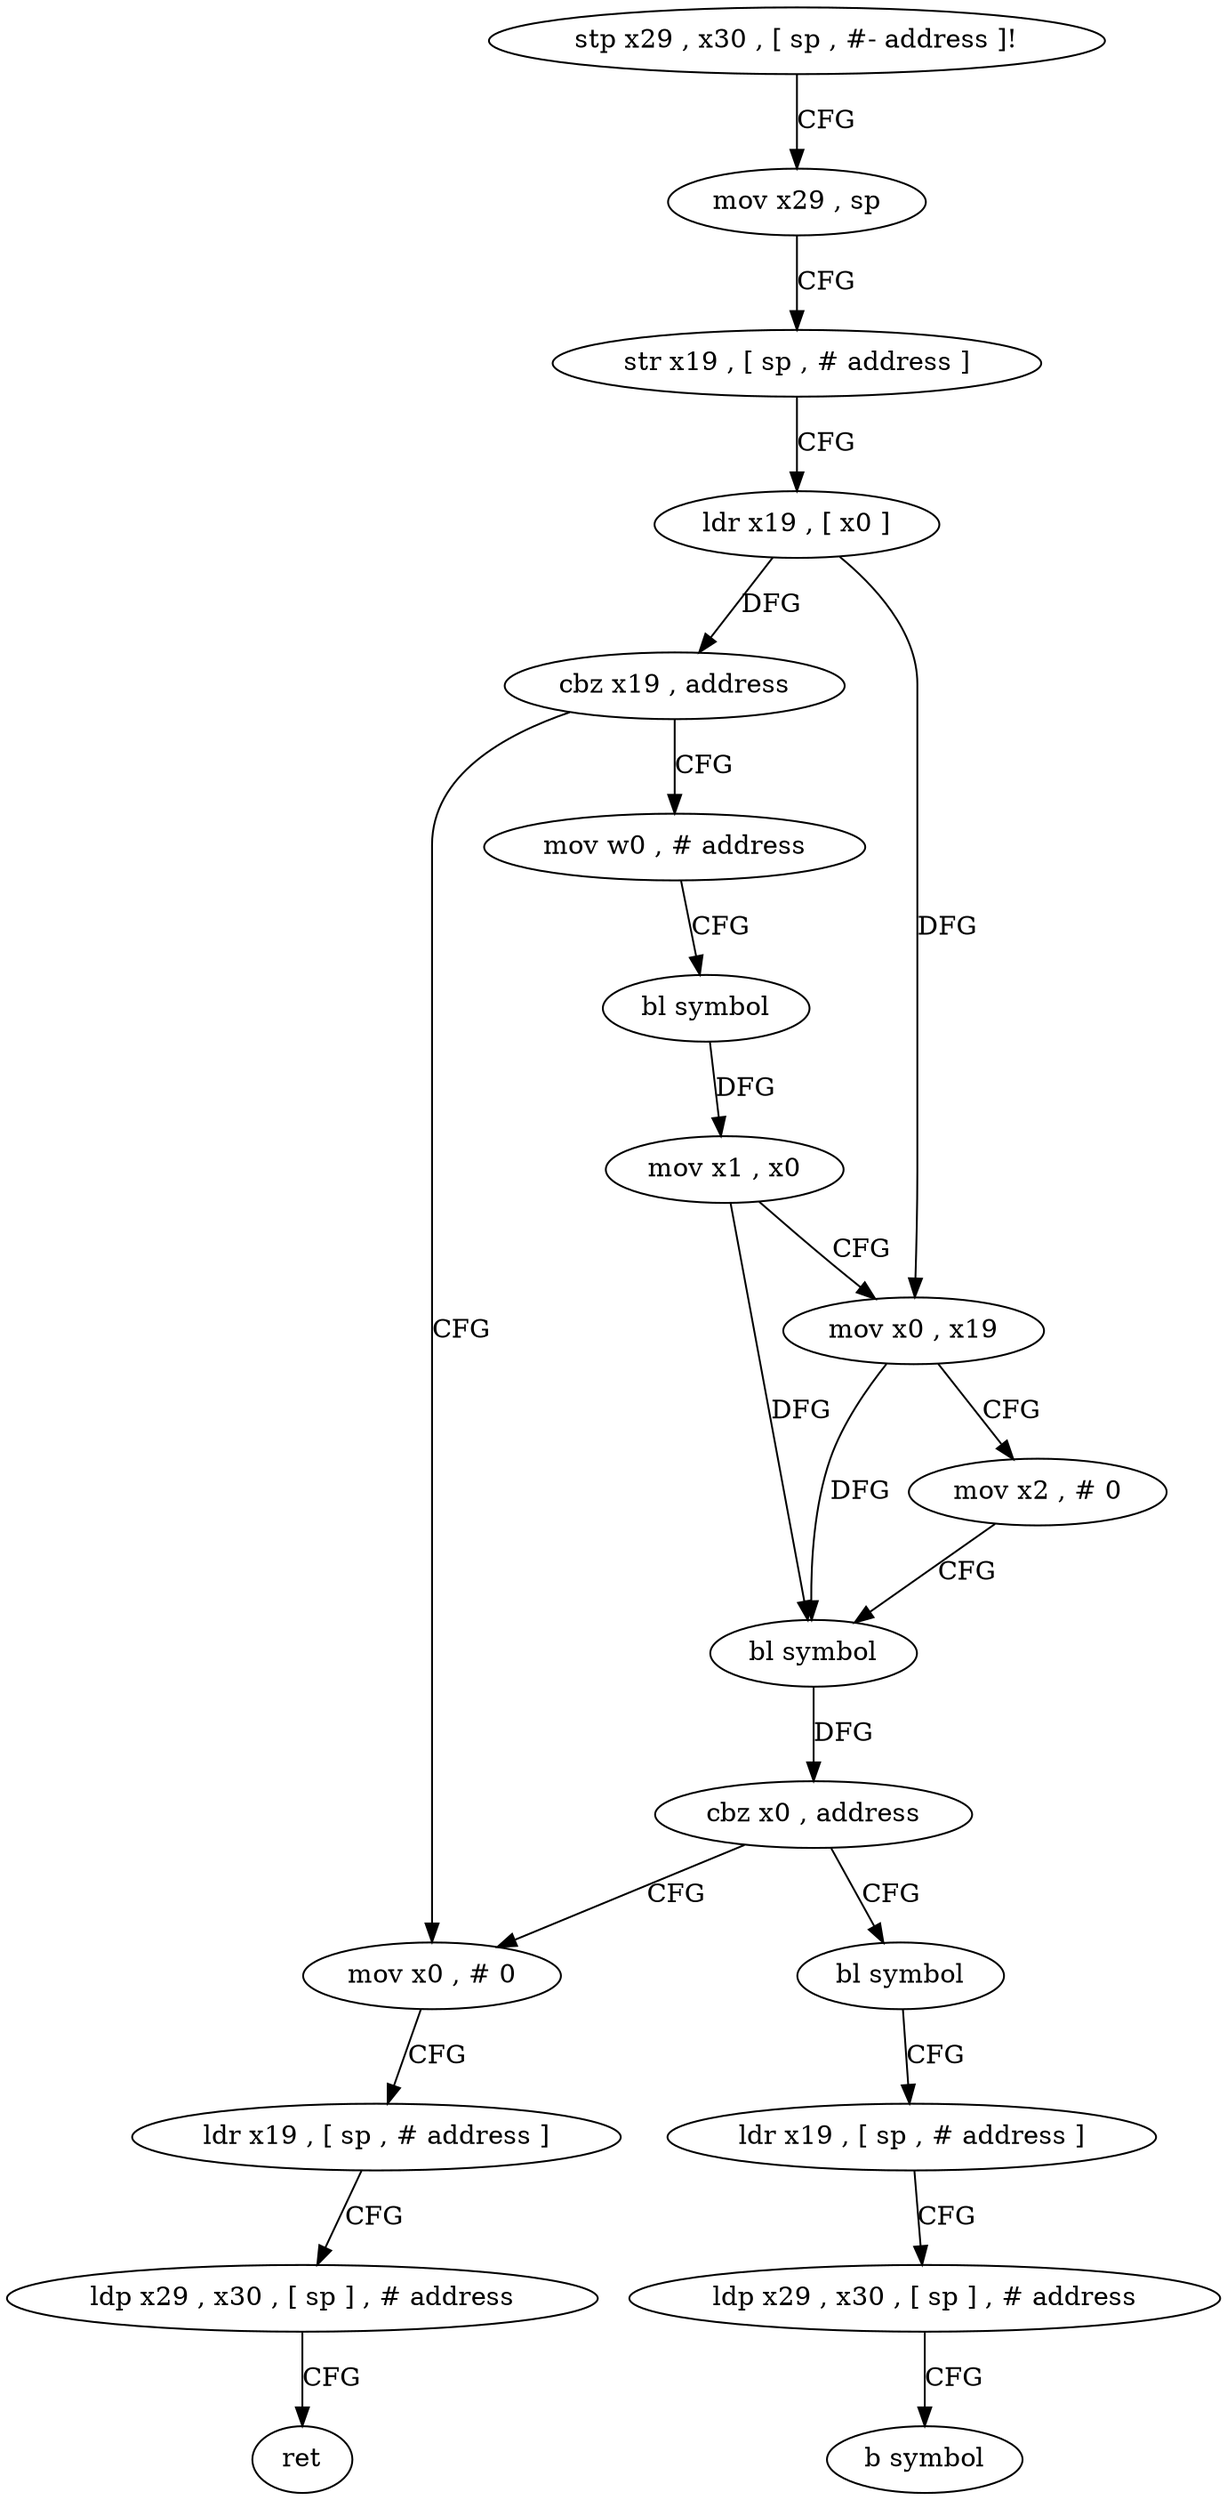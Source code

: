 digraph "func" {
"92320" [label = "stp x29 , x30 , [ sp , #- address ]!" ]
"92324" [label = "mov x29 , sp" ]
"92328" [label = "str x19 , [ sp , # address ]" ]
"92332" [label = "ldr x19 , [ x0 ]" ]
"92336" [label = "cbz x19 , address" ]
"92384" [label = "mov x0 , # 0" ]
"92340" [label = "mov w0 , # address" ]
"92388" [label = "ldr x19 , [ sp , # address ]" ]
"92392" [label = "ldp x29 , x30 , [ sp ] , # address" ]
"92396" [label = "ret" ]
"92344" [label = "bl symbol" ]
"92348" [label = "mov x1 , x0" ]
"92352" [label = "mov x0 , x19" ]
"92356" [label = "mov x2 , # 0" ]
"92360" [label = "bl symbol" ]
"92364" [label = "cbz x0 , address" ]
"92368" [label = "bl symbol" ]
"92372" [label = "ldr x19 , [ sp , # address ]" ]
"92376" [label = "ldp x29 , x30 , [ sp ] , # address" ]
"92380" [label = "b symbol" ]
"92320" -> "92324" [ label = "CFG" ]
"92324" -> "92328" [ label = "CFG" ]
"92328" -> "92332" [ label = "CFG" ]
"92332" -> "92336" [ label = "DFG" ]
"92332" -> "92352" [ label = "DFG" ]
"92336" -> "92384" [ label = "CFG" ]
"92336" -> "92340" [ label = "CFG" ]
"92384" -> "92388" [ label = "CFG" ]
"92340" -> "92344" [ label = "CFG" ]
"92388" -> "92392" [ label = "CFG" ]
"92392" -> "92396" [ label = "CFG" ]
"92344" -> "92348" [ label = "DFG" ]
"92348" -> "92352" [ label = "CFG" ]
"92348" -> "92360" [ label = "DFG" ]
"92352" -> "92356" [ label = "CFG" ]
"92352" -> "92360" [ label = "DFG" ]
"92356" -> "92360" [ label = "CFG" ]
"92360" -> "92364" [ label = "DFG" ]
"92364" -> "92384" [ label = "CFG" ]
"92364" -> "92368" [ label = "CFG" ]
"92368" -> "92372" [ label = "CFG" ]
"92372" -> "92376" [ label = "CFG" ]
"92376" -> "92380" [ label = "CFG" ]
}
